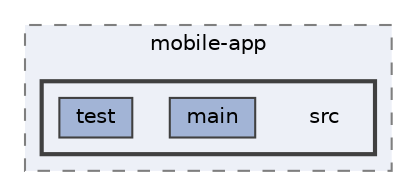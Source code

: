 digraph "repository/mobile-app/src"
{
 // LATEX_PDF_SIZE
  bgcolor="transparent";
  edge [fontname=Helvetica,fontsize=10,labelfontname=Helvetica,labelfontsize=10];
  node [fontname=Helvetica,fontsize=10,shape=box,height=0.2,width=0.4];
  compound=true
  subgraph clusterdir_4e371b253e5b17fd78f4f390e13d745d {
    graph [ bgcolor="#edf0f7", pencolor="grey50", label="mobile-app", fontname=Helvetica,fontsize=10 style="filled,dashed", URL="dir_4e371b253e5b17fd78f4f390e13d745d.html",tooltip=""]
  subgraph clusterdir_79cb44132cc85ea01bd55caa81a90482 {
    graph [ bgcolor="#edf0f7", pencolor="grey25", label="", fontname=Helvetica,fontsize=10 style="filled,bold", URL="dir_79cb44132cc85ea01bd55caa81a90482.html",tooltip=""]
    dir_79cb44132cc85ea01bd55caa81a90482 [shape=plaintext, label="src"];
  dir_f9f58703c512dd1a1eecf4e0ec855e3c [label="main", fillcolor="#a2b4d6", color="grey25", style="filled", URL="dir_f9f58703c512dd1a1eecf4e0ec855e3c.html",tooltip=""];
  dir_a8f5d88f5dcc58ab989ae5d801ee4c2f [label="test", fillcolor="#a2b4d6", color="grey25", style="filled", URL="dir_a8f5d88f5dcc58ab989ae5d801ee4c2f.html",tooltip=""];
  }
  }
}
